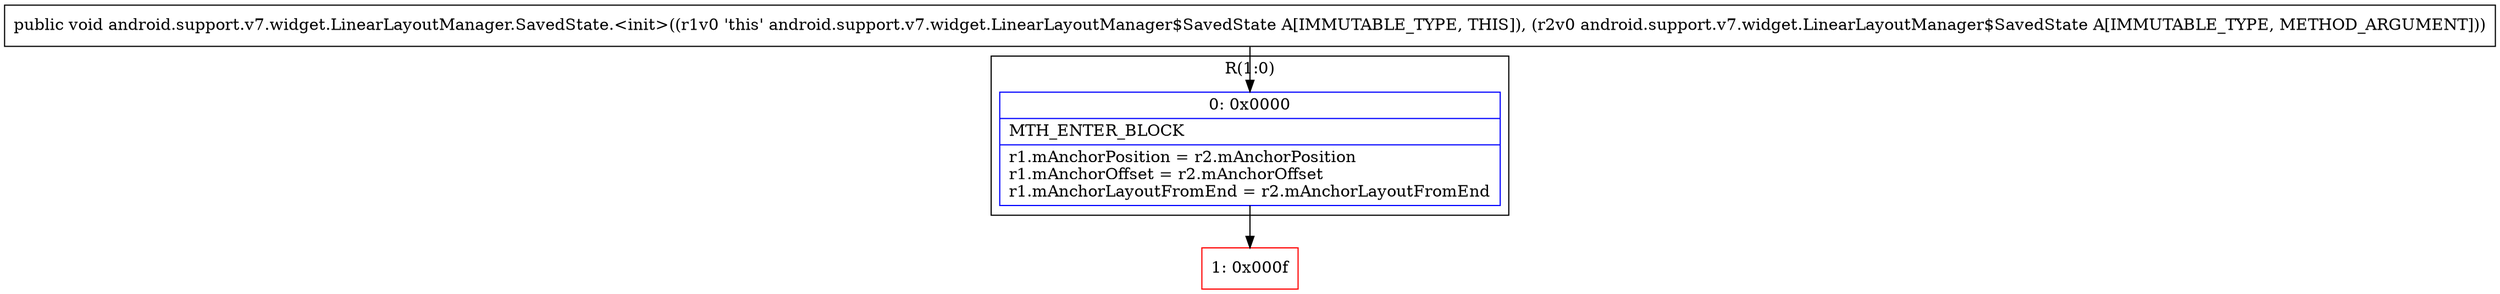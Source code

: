 digraph "CFG forandroid.support.v7.widget.LinearLayoutManager.SavedState.\<init\>(Landroid\/support\/v7\/widget\/LinearLayoutManager$SavedState;)V" {
subgraph cluster_Region_1422642825 {
label = "R(1:0)";
node [shape=record,color=blue];
Node_0 [shape=record,label="{0\:\ 0x0000|MTH_ENTER_BLOCK\l|r1.mAnchorPosition = r2.mAnchorPosition\lr1.mAnchorOffset = r2.mAnchorOffset\lr1.mAnchorLayoutFromEnd = r2.mAnchorLayoutFromEnd\l}"];
}
Node_1 [shape=record,color=red,label="{1\:\ 0x000f}"];
MethodNode[shape=record,label="{public void android.support.v7.widget.LinearLayoutManager.SavedState.\<init\>((r1v0 'this' android.support.v7.widget.LinearLayoutManager$SavedState A[IMMUTABLE_TYPE, THIS]), (r2v0 android.support.v7.widget.LinearLayoutManager$SavedState A[IMMUTABLE_TYPE, METHOD_ARGUMENT])) }"];
MethodNode -> Node_0;
Node_0 -> Node_1;
}

